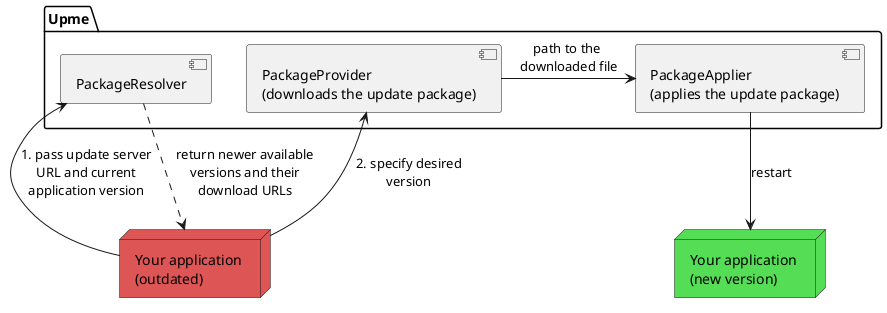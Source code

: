 @startuml
skinparam backgroundColor transparent
'skinparam linetype ortho // orthogonal lines for cleaner routing

package "Upme" {
    [PackageResolver] as resolver
    [PackageProvider\n(downloads the update package)] as provider
    [PackageApplier\n(applies the update package)] as applier
}
node "Your application \n(outdated)" as old_app #dd5555
node "Your application \n(new version)" as new_app #55dd55

old_app -left-> resolver : "1. pass update server\nURL and current\napplication version"
resolver .down.> old_app : "return newer available\nversions and their\ndownload URLs"
old_app -up-> provider : "2. specify desired\nversion"
provider -right-> applier : "path to the \ndownloaded file"
applier -down-> new_app : "restart"

@enduml
